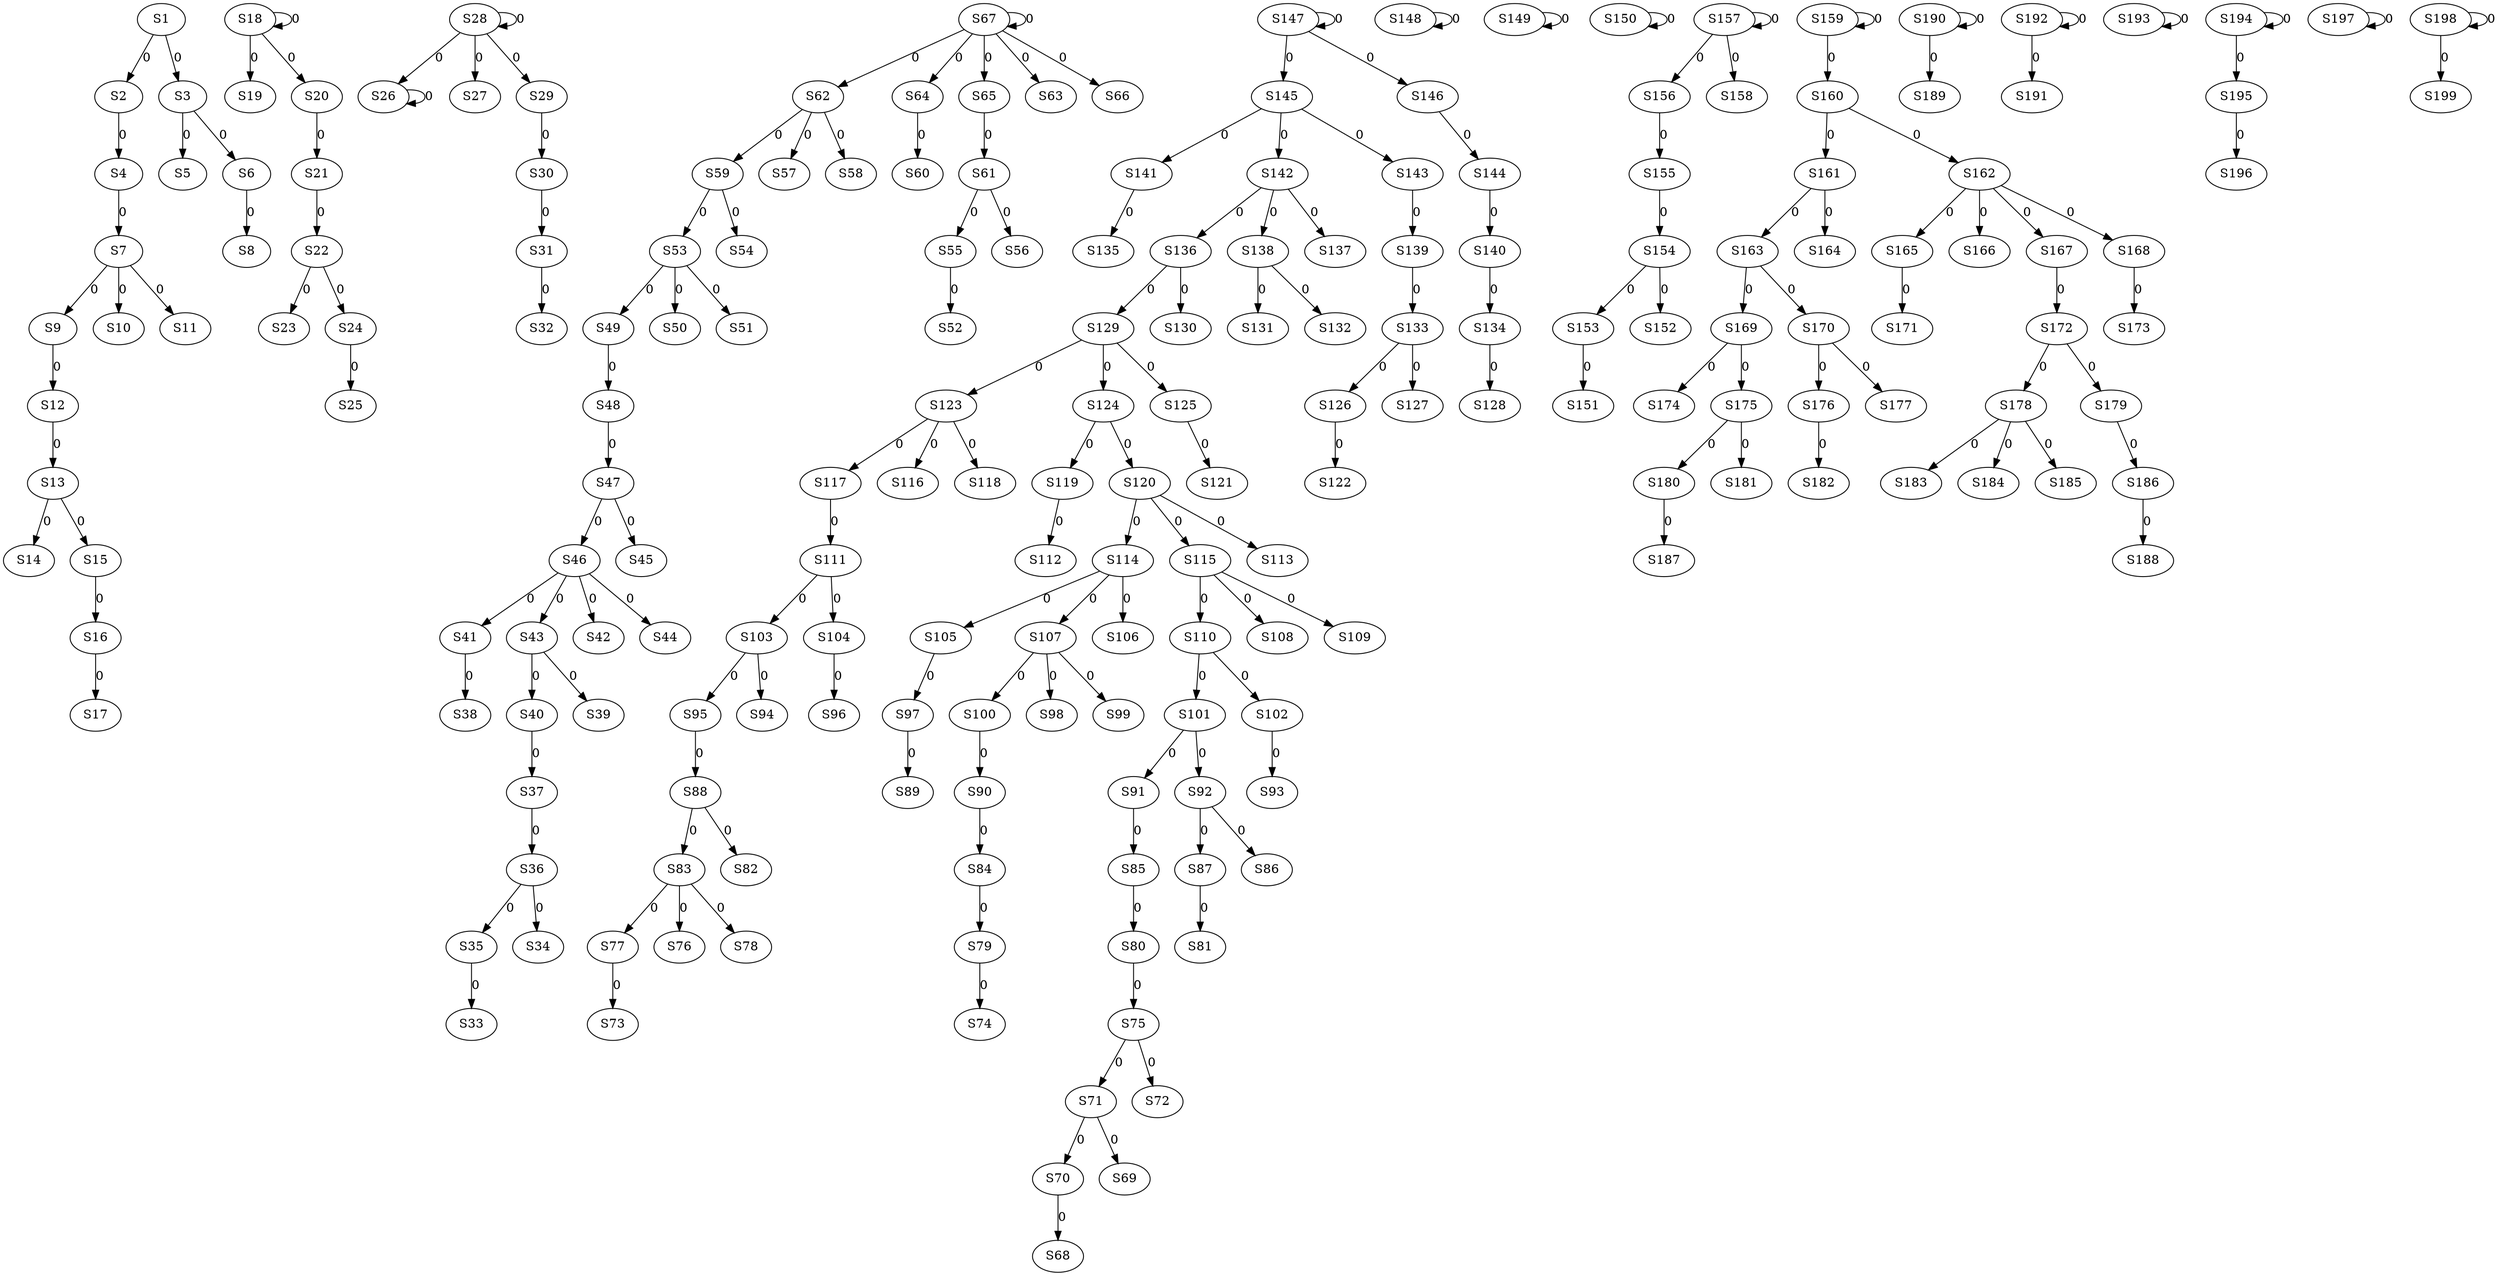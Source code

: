 strict digraph {
	S1 -> S2 [ label = 0 ];
	S1 -> S3 [ label = 0 ];
	S2 -> S4 [ label = 0 ];
	S3 -> S5 [ label = 0 ];
	S3 -> S6 [ label = 0 ];
	S4 -> S7 [ label = 0 ];
	S6 -> S8 [ label = 0 ];
	S7 -> S9 [ label = 0 ];
	S7 -> S10 [ label = 0 ];
	S7 -> S11 [ label = 0 ];
	S9 -> S12 [ label = 0 ];
	S12 -> S13 [ label = 0 ];
	S13 -> S14 [ label = 0 ];
	S13 -> S15 [ label = 0 ];
	S15 -> S16 [ label = 0 ];
	S16 -> S17 [ label = 0 ];
	S18 -> S18 [ label = 0 ];
	S18 -> S19 [ label = 0 ];
	S18 -> S20 [ label = 0 ];
	S20 -> S21 [ label = 0 ];
	S21 -> S22 [ label = 0 ];
	S22 -> S23 [ label = 0 ];
	S22 -> S24 [ label = 0 ];
	S24 -> S25 [ label = 0 ];
	S26 -> S26 [ label = 0 ];
	S28 -> S27 [ label = 0 ];
	S28 -> S28 [ label = 0 ];
	S28 -> S29 [ label = 0 ];
	S29 -> S30 [ label = 0 ];
	S30 -> S31 [ label = 0 ];
	S31 -> S32 [ label = 0 ];
	S35 -> S33 [ label = 0 ];
	S36 -> S34 [ label = 0 ];
	S36 -> S35 [ label = 0 ];
	S37 -> S36 [ label = 0 ];
	S40 -> S37 [ label = 0 ];
	S41 -> S38 [ label = 0 ];
	S43 -> S39 [ label = 0 ];
	S43 -> S40 [ label = 0 ];
	S46 -> S41 [ label = 0 ];
	S46 -> S42 [ label = 0 ];
	S46 -> S43 [ label = 0 ];
	S46 -> S44 [ label = 0 ];
	S47 -> S45 [ label = 0 ];
	S47 -> S46 [ label = 0 ];
	S48 -> S47 [ label = 0 ];
	S49 -> S48 [ label = 0 ];
	S53 -> S49 [ label = 0 ];
	S53 -> S50 [ label = 0 ];
	S53 -> S51 [ label = 0 ];
	S55 -> S52 [ label = 0 ];
	S59 -> S53 [ label = 0 ];
	S59 -> S54 [ label = 0 ];
	S61 -> S55 [ label = 0 ];
	S61 -> S56 [ label = 0 ];
	S62 -> S57 [ label = 0 ];
	S62 -> S58 [ label = 0 ];
	S62 -> S59 [ label = 0 ];
	S64 -> S60 [ label = 0 ];
	S65 -> S61 [ label = 0 ];
	S67 -> S62 [ label = 0 ];
	S67 -> S63 [ label = 0 ];
	S67 -> S64 [ label = 0 ];
	S67 -> S65 [ label = 0 ];
	S67 -> S66 [ label = 0 ];
	S67 -> S67 [ label = 0 ];
	S70 -> S68 [ label = 0 ];
	S71 -> S69 [ label = 0 ];
	S71 -> S70 [ label = 0 ];
	S75 -> S71 [ label = 0 ];
	S75 -> S72 [ label = 0 ];
	S77 -> S73 [ label = 0 ];
	S79 -> S74 [ label = 0 ];
	S80 -> S75 [ label = 0 ];
	S83 -> S76 [ label = 0 ];
	S83 -> S77 [ label = 0 ];
	S83 -> S78 [ label = 0 ];
	S84 -> S79 [ label = 0 ];
	S85 -> S80 [ label = 0 ];
	S87 -> S81 [ label = 0 ];
	S88 -> S82 [ label = 0 ];
	S88 -> S83 [ label = 0 ];
	S90 -> S84 [ label = 0 ];
	S91 -> S85 [ label = 0 ];
	S92 -> S86 [ label = 0 ];
	S92 -> S87 [ label = 0 ];
	S95 -> S88 [ label = 0 ];
	S97 -> S89 [ label = 0 ];
	S100 -> S90 [ label = 0 ];
	S101 -> S91 [ label = 0 ];
	S101 -> S92 [ label = 0 ];
	S102 -> S93 [ label = 0 ];
	S103 -> S94 [ label = 0 ];
	S103 -> S95 [ label = 0 ];
	S104 -> S96 [ label = 0 ];
	S105 -> S97 [ label = 0 ];
	S107 -> S98 [ label = 0 ];
	S107 -> S99 [ label = 0 ];
	S107 -> S100 [ label = 0 ];
	S110 -> S101 [ label = 0 ];
	S110 -> S102 [ label = 0 ];
	S111 -> S103 [ label = 0 ];
	S111 -> S104 [ label = 0 ];
	S114 -> S105 [ label = 0 ];
	S114 -> S106 [ label = 0 ];
	S114 -> S107 [ label = 0 ];
	S115 -> S108 [ label = 0 ];
	S115 -> S109 [ label = 0 ];
	S115 -> S110 [ label = 0 ];
	S117 -> S111 [ label = 0 ];
	S119 -> S112 [ label = 0 ];
	S120 -> S113 [ label = 0 ];
	S120 -> S114 [ label = 0 ];
	S120 -> S115 [ label = 0 ];
	S123 -> S116 [ label = 0 ];
	S123 -> S117 [ label = 0 ];
	S123 -> S118 [ label = 0 ];
	S124 -> S119 [ label = 0 ];
	S124 -> S120 [ label = 0 ];
	S125 -> S121 [ label = 0 ];
	S126 -> S122 [ label = 0 ];
	S129 -> S123 [ label = 0 ];
	S129 -> S124 [ label = 0 ];
	S129 -> S125 [ label = 0 ];
	S133 -> S126 [ label = 0 ];
	S133 -> S127 [ label = 0 ];
	S134 -> S128 [ label = 0 ];
	S136 -> S129 [ label = 0 ];
	S136 -> S130 [ label = 0 ];
	S138 -> S131 [ label = 0 ];
	S138 -> S132 [ label = 0 ];
	S139 -> S133 [ label = 0 ];
	S140 -> S134 [ label = 0 ];
	S141 -> S135 [ label = 0 ];
	S142 -> S136 [ label = 0 ];
	S142 -> S137 [ label = 0 ];
	S142 -> S138 [ label = 0 ];
	S143 -> S139 [ label = 0 ];
	S144 -> S140 [ label = 0 ];
	S145 -> S141 [ label = 0 ];
	S145 -> S142 [ label = 0 ];
	S145 -> S143 [ label = 0 ];
	S146 -> S144 [ label = 0 ];
	S147 -> S145 [ label = 0 ];
	S147 -> S146 [ label = 0 ];
	S147 -> S147 [ label = 0 ];
	S148 -> S148 [ label = 0 ];
	S149 -> S149 [ label = 0 ];
	S150 -> S150 [ label = 0 ];
	S153 -> S151 [ label = 0 ];
	S154 -> S152 [ label = 0 ];
	S154 -> S153 [ label = 0 ];
	S155 -> S154 [ label = 0 ];
	S156 -> S155 [ label = 0 ];
	S157 -> S156 [ label = 0 ];
	S157 -> S157 [ label = 0 ];
	S157 -> S158 [ label = 0 ];
	S159 -> S159 [ label = 0 ];
	S159 -> S160 [ label = 0 ];
	S160 -> S161 [ label = 0 ];
	S160 -> S162 [ label = 0 ];
	S161 -> S163 [ label = 0 ];
	S161 -> S164 [ label = 0 ];
	S162 -> S165 [ label = 0 ];
	S162 -> S166 [ label = 0 ];
	S162 -> S167 [ label = 0 ];
	S162 -> S168 [ label = 0 ];
	S163 -> S169 [ label = 0 ];
	S163 -> S170 [ label = 0 ];
	S165 -> S171 [ label = 0 ];
	S167 -> S172 [ label = 0 ];
	S168 -> S173 [ label = 0 ];
	S169 -> S174 [ label = 0 ];
	S169 -> S175 [ label = 0 ];
	S170 -> S176 [ label = 0 ];
	S170 -> S177 [ label = 0 ];
	S172 -> S178 [ label = 0 ];
	S172 -> S179 [ label = 0 ];
	S175 -> S180 [ label = 0 ];
	S175 -> S181 [ label = 0 ];
	S176 -> S182 [ label = 0 ];
	S178 -> S183 [ label = 0 ];
	S178 -> S184 [ label = 0 ];
	S178 -> S185 [ label = 0 ];
	S179 -> S186 [ label = 0 ];
	S180 -> S187 [ label = 0 ];
	S186 -> S188 [ label = 0 ];
	S190 -> S189 [ label = 0 ];
	S190 -> S190 [ label = 0 ];
	S192 -> S191 [ label = 0 ];
	S192 -> S192 [ label = 0 ];
	S193 -> S193 [ label = 0 ];
	S194 -> S194 [ label = 0 ];
	S194 -> S195 [ label = 0 ];
	S195 -> S196 [ label = 0 ];
	S197 -> S197 [ label = 0 ];
	S198 -> S198 [ label = 0 ];
	S198 -> S199 [ label = 0 ];
	S28 -> S26 [ label = 0 ];
}